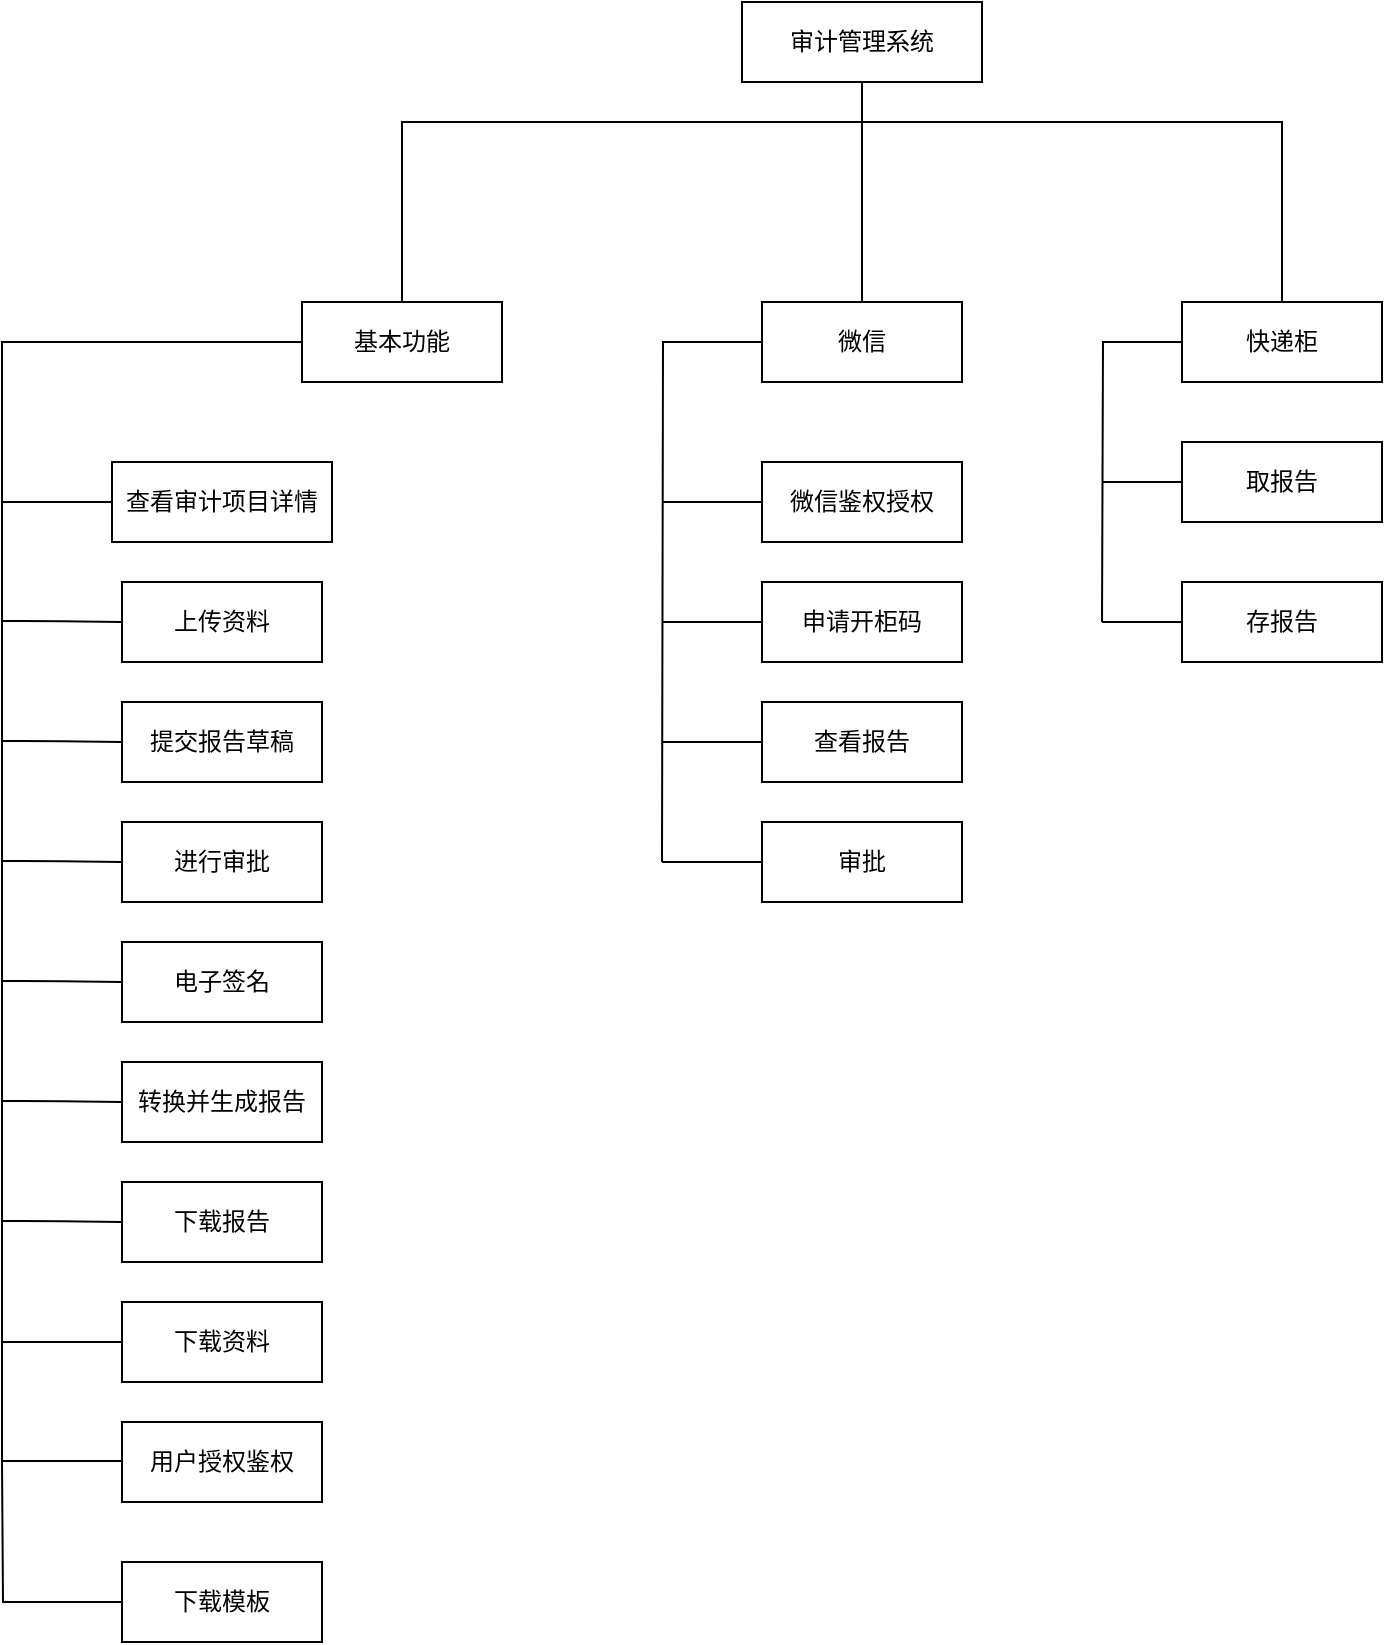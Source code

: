 <mxfile version="14.6.6" type="github">
  <diagram name="Page-1" id="74e2e168-ea6b-b213-b513-2b3c1d86103e">
    <mxGraphModel dx="945" dy="1472" grid="1" gridSize="10" guides="1" tooltips="1" connect="1" arrows="1" fold="1" page="1" pageScale="1" pageWidth="1100" pageHeight="850" background="#ffffff" math="0" shadow="0">
      <root>
        <mxCell id="0" />
        <mxCell id="1" parent="0" />
        <mxCell id="fsbZhI6y-MdPtGIr1LJO-27" style="edgeStyle=orthogonalEdgeStyle;rounded=0;orthogonalLoop=1;jettySize=auto;html=1;entryX=0.5;entryY=0;entryDx=0;entryDy=0;endArrow=none;endFill=0;" edge="1" parent="1" source="fsbZhI6y-MdPtGIr1LJO-1" target="fsbZhI6y-MdPtGIr1LJO-5">
          <mxGeometry relative="1" as="geometry">
            <Array as="points">
              <mxPoint x="490" y="-40" />
              <mxPoint x="260" y="-40" />
            </Array>
          </mxGeometry>
        </mxCell>
        <mxCell id="fsbZhI6y-MdPtGIr1LJO-1" value="审计管理系统" style="rounded=0;whiteSpace=wrap;html=1;" vertex="1" parent="1">
          <mxGeometry x="430" y="-100" width="120" height="40" as="geometry" />
        </mxCell>
        <mxCell id="fsbZhI6y-MdPtGIr1LJO-3" value="提交报告草稿" style="rounded=0;whiteSpace=wrap;html=1;" vertex="1" parent="1">
          <mxGeometry x="120" y="250" width="100" height="40" as="geometry" />
        </mxCell>
        <mxCell id="fsbZhI6y-MdPtGIr1LJO-38" style="edgeStyle=orthogonalEdgeStyle;rounded=0;orthogonalLoop=1;jettySize=auto;html=1;endArrow=none;endFill=0;" edge="1" parent="1" source="fsbZhI6y-MdPtGIr1LJO-4">
          <mxGeometry relative="1" as="geometry">
            <mxPoint x="490" y="-40" as="targetPoint" />
          </mxGeometry>
        </mxCell>
        <mxCell id="fsbZhI6y-MdPtGIr1LJO-40" style="edgeStyle=orthogonalEdgeStyle;rounded=0;orthogonalLoop=1;jettySize=auto;html=1;endArrow=none;endFill=0;" edge="1" parent="1" source="fsbZhI6y-MdPtGIr1LJO-4">
          <mxGeometry relative="1" as="geometry">
            <mxPoint x="390" y="330" as="targetPoint" />
          </mxGeometry>
        </mxCell>
        <mxCell id="fsbZhI6y-MdPtGIr1LJO-4" value="微信" style="rounded=0;whiteSpace=wrap;html=1;" vertex="1" parent="1">
          <mxGeometry x="440" y="50" width="100" height="40" as="geometry" />
        </mxCell>
        <mxCell id="fsbZhI6y-MdPtGIr1LJO-16" style="edgeStyle=orthogonalEdgeStyle;rounded=0;orthogonalLoop=1;jettySize=auto;html=1;entryX=0;entryY=0.5;entryDx=0;entryDy=0;endArrow=none;endFill=0;" edge="1" parent="1" source="fsbZhI6y-MdPtGIr1LJO-5" target="fsbZhI6y-MdPtGIr1LJO-13">
          <mxGeometry relative="1" as="geometry">
            <mxPoint x="50" y="580" as="targetPoint" />
            <Array as="points">
              <mxPoint x="60" y="70" />
              <mxPoint x="60" y="570" />
            </Array>
          </mxGeometry>
        </mxCell>
        <mxCell id="fsbZhI6y-MdPtGIr1LJO-5" value="基本功能" style="rounded=0;whiteSpace=wrap;html=1;" vertex="1" parent="1">
          <mxGeometry x="210" y="50" width="100" height="40" as="geometry" />
        </mxCell>
        <mxCell id="fsbZhI6y-MdPtGIr1LJO-6" value="上传资料" style="rounded=0;whiteSpace=wrap;html=1;" vertex="1" parent="1">
          <mxGeometry x="120" y="190" width="100" height="40" as="geometry" />
        </mxCell>
        <mxCell id="fsbZhI6y-MdPtGIr1LJO-7" value="转换并生成报告" style="rounded=0;whiteSpace=wrap;html=1;" vertex="1" parent="1">
          <mxGeometry x="120" y="430" width="100" height="40" as="geometry" />
        </mxCell>
        <mxCell id="fsbZhI6y-MdPtGIr1LJO-8" value="进行审批" style="rounded=0;whiteSpace=wrap;html=1;" vertex="1" parent="1">
          <mxGeometry x="120" y="310" width="100" height="40" as="geometry" />
        </mxCell>
        <mxCell id="fsbZhI6y-MdPtGIr1LJO-10" value="查看审计项目详情" style="rounded=0;whiteSpace=wrap;html=1;" vertex="1" parent="1">
          <mxGeometry x="115" y="130" width="110" height="40" as="geometry" />
        </mxCell>
        <mxCell id="fsbZhI6y-MdPtGIr1LJO-39" style="edgeStyle=orthogonalEdgeStyle;rounded=0;orthogonalLoop=1;jettySize=auto;html=1;endArrow=none;endFill=0;" edge="1" parent="1" source="fsbZhI6y-MdPtGIr1LJO-12">
          <mxGeometry relative="1" as="geometry">
            <mxPoint x="490" y="-40" as="targetPoint" />
            <Array as="points">
              <mxPoint x="700" y="-40" />
            </Array>
          </mxGeometry>
        </mxCell>
        <mxCell id="fsbZhI6y-MdPtGIr1LJO-47" style="edgeStyle=orthogonalEdgeStyle;rounded=0;orthogonalLoop=1;jettySize=auto;html=1;endArrow=none;endFill=0;" edge="1" parent="1" source="fsbZhI6y-MdPtGIr1LJO-12">
          <mxGeometry relative="1" as="geometry">
            <mxPoint x="610" y="210" as="targetPoint" />
          </mxGeometry>
        </mxCell>
        <mxCell id="fsbZhI6y-MdPtGIr1LJO-12" value="快递柜" style="rounded=0;whiteSpace=wrap;html=1;" vertex="1" parent="1">
          <mxGeometry x="650" y="50" width="100" height="40" as="geometry" />
        </mxCell>
        <mxCell id="fsbZhI6y-MdPtGIr1LJO-13" value="下载资料" style="rounded=0;whiteSpace=wrap;html=1;" vertex="1" parent="1">
          <mxGeometry x="120" y="550" width="100" height="40" as="geometry" />
        </mxCell>
        <mxCell id="fsbZhI6y-MdPtGIr1LJO-14" value="下载报告" style="rounded=0;whiteSpace=wrap;html=1;" vertex="1" parent="1">
          <mxGeometry x="120" y="490" width="100" height="40" as="geometry" />
        </mxCell>
        <mxCell id="fsbZhI6y-MdPtGIr1LJO-15" value="电子签名" style="rounded=0;whiteSpace=wrap;html=1;" vertex="1" parent="1">
          <mxGeometry x="120" y="370" width="100" height="40" as="geometry" />
        </mxCell>
        <mxCell id="fsbZhI6y-MdPtGIr1LJO-17" value="" style="endArrow=none;html=1;entryX=0;entryY=0.5;entryDx=0;entryDy=0;endFill=0;" edge="1" parent="1" target="fsbZhI6y-MdPtGIr1LJO-10">
          <mxGeometry width="50" height="50" relative="1" as="geometry">
            <mxPoint x="60" y="150" as="sourcePoint" />
            <mxPoint x="450" y="290" as="targetPoint" />
          </mxGeometry>
        </mxCell>
        <mxCell id="fsbZhI6y-MdPtGIr1LJO-20" value="" style="endArrow=none;html=1;entryX=0;entryY=0.5;entryDx=0;entryDy=0;endFill=0;" edge="1" parent="1" target="fsbZhI6y-MdPtGIr1LJO-6">
          <mxGeometry width="50" height="50" relative="1" as="geometry">
            <mxPoint x="60" y="209.5" as="sourcePoint" />
            <mxPoint x="115" y="209.5" as="targetPoint" />
            <Array as="points">
              <mxPoint x="80" y="209.5" />
            </Array>
          </mxGeometry>
        </mxCell>
        <mxCell id="fsbZhI6y-MdPtGIr1LJO-21" value="" style="endArrow=none;html=1;entryX=0;entryY=0.5;entryDx=0;entryDy=0;endFill=0;" edge="1" parent="1">
          <mxGeometry width="50" height="50" relative="1" as="geometry">
            <mxPoint x="60" y="389.5" as="sourcePoint" />
            <mxPoint x="120" y="390" as="targetPoint" />
            <Array as="points">
              <mxPoint x="80" y="389.5" />
            </Array>
          </mxGeometry>
        </mxCell>
        <mxCell id="fsbZhI6y-MdPtGIr1LJO-22" value="" style="endArrow=none;html=1;entryX=0;entryY=0.5;entryDx=0;entryDy=0;endFill=0;" edge="1" parent="1">
          <mxGeometry width="50" height="50" relative="1" as="geometry">
            <mxPoint x="60" y="449.5" as="sourcePoint" />
            <mxPoint x="120" y="450" as="targetPoint" />
            <Array as="points">
              <mxPoint x="80" y="449.5" />
            </Array>
          </mxGeometry>
        </mxCell>
        <mxCell id="fsbZhI6y-MdPtGIr1LJO-23" value="" style="endArrow=none;html=1;entryX=0;entryY=0.5;entryDx=0;entryDy=0;endFill=0;" edge="1" parent="1">
          <mxGeometry width="50" height="50" relative="1" as="geometry">
            <mxPoint x="60" y="329.5" as="sourcePoint" />
            <mxPoint x="120" y="330" as="targetPoint" />
            <Array as="points">
              <mxPoint x="80" y="329.5" />
            </Array>
          </mxGeometry>
        </mxCell>
        <mxCell id="fsbZhI6y-MdPtGIr1LJO-25" value="" style="endArrow=none;html=1;entryX=0;entryY=0.5;entryDx=0;entryDy=0;endFill=0;" edge="1" parent="1">
          <mxGeometry width="50" height="50" relative="1" as="geometry">
            <mxPoint x="60" y="269.5" as="sourcePoint" />
            <mxPoint x="120" y="270" as="targetPoint" />
            <Array as="points">
              <mxPoint x="80" y="269.5" />
            </Array>
          </mxGeometry>
        </mxCell>
        <mxCell id="fsbZhI6y-MdPtGIr1LJO-26" value="" style="endArrow=none;html=1;entryX=0;entryY=0.5;entryDx=0;entryDy=0;endFill=0;" edge="1" parent="1">
          <mxGeometry width="50" height="50" relative="1" as="geometry">
            <mxPoint x="60" y="509.5" as="sourcePoint" />
            <mxPoint x="120" y="510" as="targetPoint" />
            <Array as="points">
              <mxPoint x="80" y="509.5" />
            </Array>
          </mxGeometry>
        </mxCell>
        <mxCell id="fsbZhI6y-MdPtGIr1LJO-42" style="edgeStyle=orthogonalEdgeStyle;rounded=0;orthogonalLoop=1;jettySize=auto;html=1;endArrow=none;endFill=0;" edge="1" parent="1" source="fsbZhI6y-MdPtGIr1LJO-28">
          <mxGeometry relative="1" as="geometry">
            <mxPoint x="390" y="270" as="targetPoint" />
          </mxGeometry>
        </mxCell>
        <mxCell id="fsbZhI6y-MdPtGIr1LJO-28" value="查看报告" style="rounded=0;whiteSpace=wrap;html=1;" vertex="1" parent="1">
          <mxGeometry x="440" y="250" width="100" height="40" as="geometry" />
        </mxCell>
        <mxCell id="fsbZhI6y-MdPtGIr1LJO-43" style="edgeStyle=orthogonalEdgeStyle;rounded=0;orthogonalLoop=1;jettySize=auto;html=1;endArrow=none;endFill=0;" edge="1" parent="1" source="fsbZhI6y-MdPtGIr1LJO-29">
          <mxGeometry relative="1" as="geometry">
            <mxPoint x="390" y="210" as="targetPoint" />
          </mxGeometry>
        </mxCell>
        <mxCell id="fsbZhI6y-MdPtGIr1LJO-29" value="申请开柜码" style="rounded=0;whiteSpace=wrap;html=1;" vertex="1" parent="1">
          <mxGeometry x="440" y="190" width="100" height="40" as="geometry" />
        </mxCell>
        <mxCell id="fsbZhI6y-MdPtGIr1LJO-44" style="edgeStyle=orthogonalEdgeStyle;rounded=0;orthogonalLoop=1;jettySize=auto;html=1;endArrow=none;endFill=0;" edge="1" parent="1" source="fsbZhI6y-MdPtGIr1LJO-30">
          <mxGeometry relative="1" as="geometry">
            <mxPoint x="390" y="150" as="targetPoint" />
          </mxGeometry>
        </mxCell>
        <mxCell id="fsbZhI6y-MdPtGIr1LJO-30" value="微信鉴权授权" style="rounded=0;whiteSpace=wrap;html=1;" vertex="1" parent="1">
          <mxGeometry x="440" y="130" width="100" height="40" as="geometry" />
        </mxCell>
        <mxCell id="fsbZhI6y-MdPtGIr1LJO-31" value="用户授权鉴权" style="rounded=0;whiteSpace=wrap;html=1;" vertex="1" parent="1">
          <mxGeometry x="120" y="610" width="100" height="40" as="geometry" />
        </mxCell>
        <mxCell id="fsbZhI6y-MdPtGIr1LJO-33" value="" style="endArrow=none;html=1;" edge="1" parent="1">
          <mxGeometry width="50" height="50" relative="1" as="geometry">
            <mxPoint x="60" y="630" as="sourcePoint" />
            <mxPoint x="60" y="570" as="targetPoint" />
          </mxGeometry>
        </mxCell>
        <mxCell id="fsbZhI6y-MdPtGIr1LJO-34" value="" style="endArrow=none;html=1;" edge="1" parent="1">
          <mxGeometry width="50" height="50" relative="1" as="geometry">
            <mxPoint x="60" y="629.5" as="sourcePoint" />
            <mxPoint x="120" y="629.5" as="targetPoint" />
          </mxGeometry>
        </mxCell>
        <mxCell id="fsbZhI6y-MdPtGIr1LJO-41" style="edgeStyle=orthogonalEdgeStyle;rounded=0;orthogonalLoop=1;jettySize=auto;html=1;endArrow=none;endFill=0;" edge="1" parent="1" source="fsbZhI6y-MdPtGIr1LJO-35">
          <mxGeometry relative="1" as="geometry">
            <mxPoint x="390" y="330" as="targetPoint" />
          </mxGeometry>
        </mxCell>
        <mxCell id="fsbZhI6y-MdPtGIr1LJO-35" value="审批" style="rounded=0;whiteSpace=wrap;html=1;" vertex="1" parent="1">
          <mxGeometry x="440" y="310" width="100" height="40" as="geometry" />
        </mxCell>
        <mxCell id="fsbZhI6y-MdPtGIr1LJO-37" style="edgeStyle=orthogonalEdgeStyle;rounded=0;orthogonalLoop=1;jettySize=auto;html=1;endArrow=none;endFill=0;" edge="1" parent="1" source="fsbZhI6y-MdPtGIr1LJO-36">
          <mxGeometry relative="1" as="geometry">
            <mxPoint x="60" y="630" as="targetPoint" />
          </mxGeometry>
        </mxCell>
        <mxCell id="fsbZhI6y-MdPtGIr1LJO-36" value="下载模板" style="rounded=0;whiteSpace=wrap;html=1;" vertex="1" parent="1">
          <mxGeometry x="120" y="680" width="100" height="40" as="geometry" />
        </mxCell>
        <mxCell id="fsbZhI6y-MdPtGIr1LJO-49" style="edgeStyle=orthogonalEdgeStyle;rounded=0;orthogonalLoop=1;jettySize=auto;html=1;endArrow=none;endFill=0;" edge="1" parent="1" source="fsbZhI6y-MdPtGIr1LJO-45">
          <mxGeometry relative="1" as="geometry">
            <mxPoint x="610" y="140" as="targetPoint" />
          </mxGeometry>
        </mxCell>
        <mxCell id="fsbZhI6y-MdPtGIr1LJO-45" value="取报告" style="rounded=0;whiteSpace=wrap;html=1;" vertex="1" parent="1">
          <mxGeometry x="650" y="120" width="100" height="40" as="geometry" />
        </mxCell>
        <mxCell id="fsbZhI6y-MdPtGIr1LJO-48" style="edgeStyle=orthogonalEdgeStyle;rounded=0;orthogonalLoop=1;jettySize=auto;html=1;endArrow=none;endFill=0;" edge="1" parent="1" source="fsbZhI6y-MdPtGIr1LJO-46">
          <mxGeometry relative="1" as="geometry">
            <mxPoint x="610" y="210" as="targetPoint" />
          </mxGeometry>
        </mxCell>
        <mxCell id="fsbZhI6y-MdPtGIr1LJO-46" value="存报告" style="rounded=0;whiteSpace=wrap;html=1;" vertex="1" parent="1">
          <mxGeometry x="650" y="190" width="100" height="40" as="geometry" />
        </mxCell>
      </root>
    </mxGraphModel>
  </diagram>
</mxfile>
